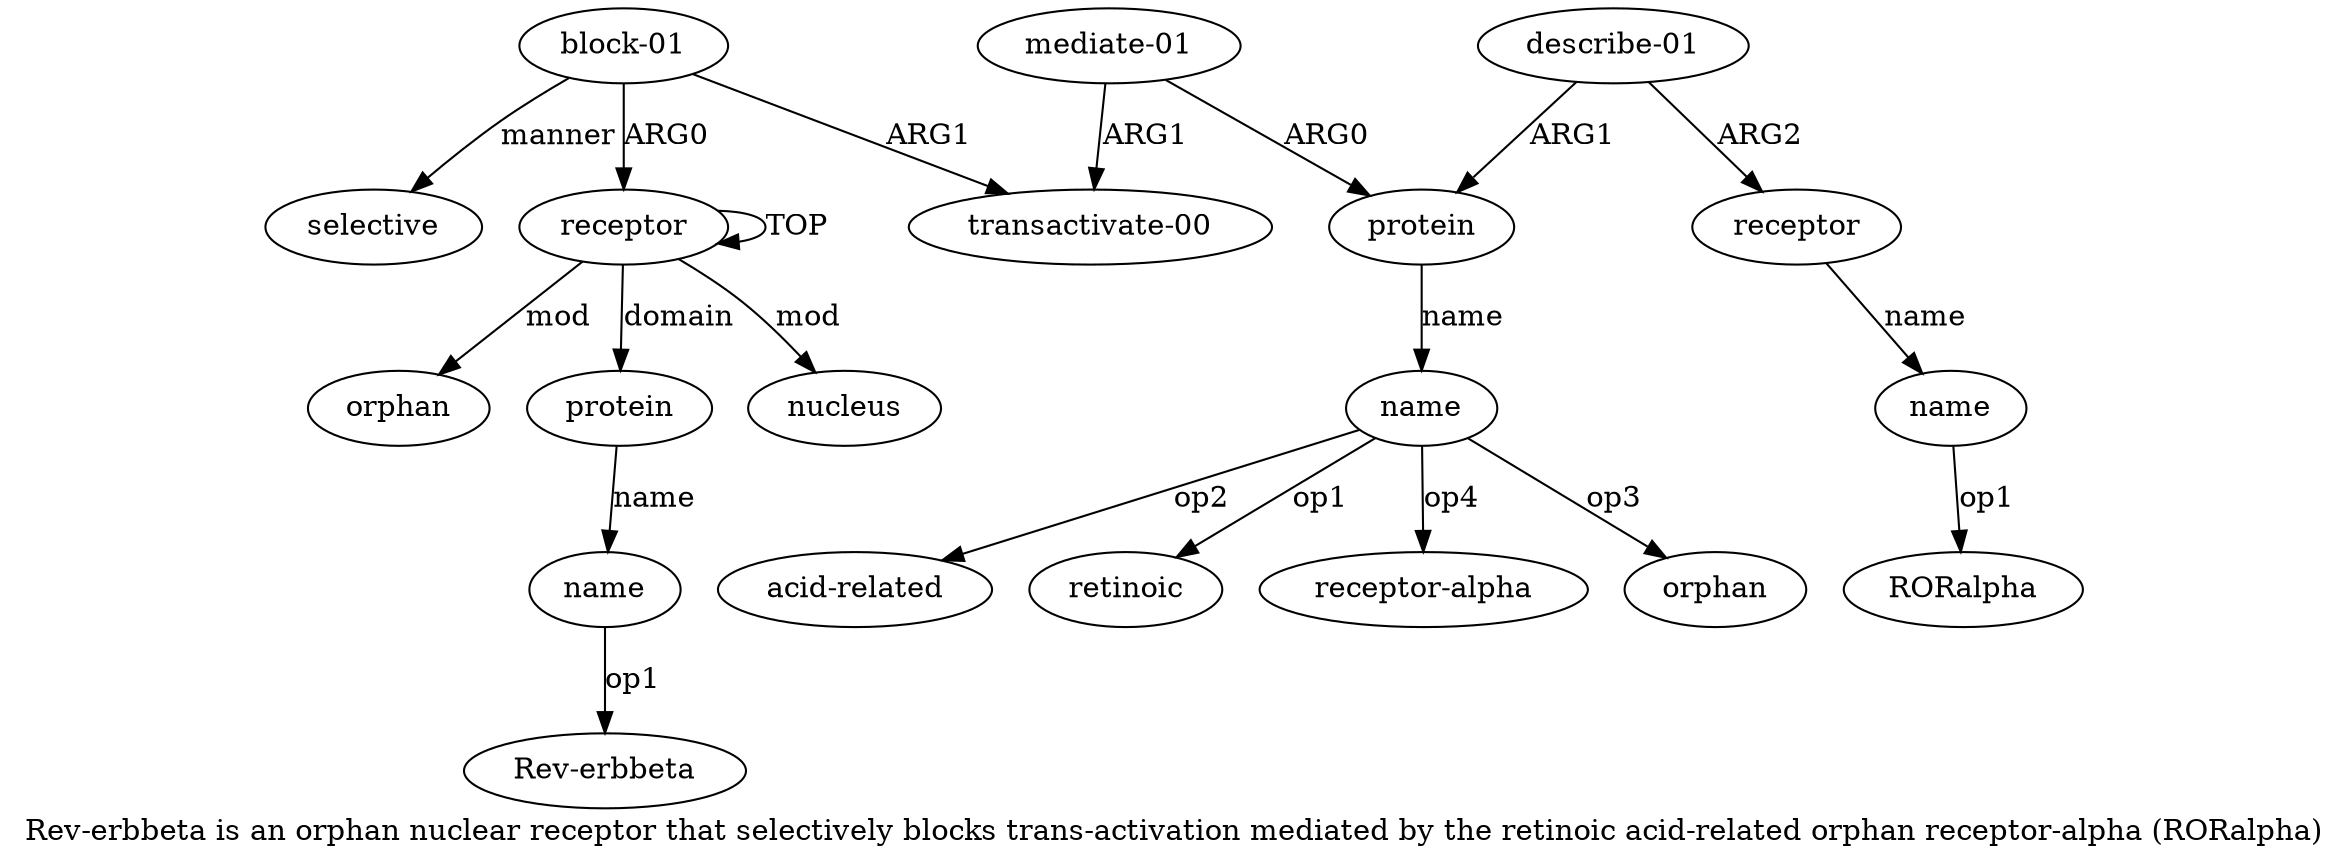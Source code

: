 digraph  {
	graph [label="Rev-erbbeta is an orphan nuclear receptor that selectively blocks trans-activation mediated by the retinoic acid-related orphan \
receptor-alpha (RORalpha)"];
	node [label="\N"];
	"a4 Rev-erbbeta"	 [color=black,
		gold_ind=-1,
		gold_label="Rev-erbbeta",
		label="Rev-erbbeta",
		test_ind=-1,
		test_label="Rev-erbbeta"];
	a11	 [color=black,
		gold_ind=11,
		gold_label=receptor,
		label=receptor,
		test_ind=11,
		test_label=receptor];
	a12	 [color=black,
		gold_ind=12,
		gold_label=name,
		label=name,
		test_ind=12,
		test_label=name];
	a11 -> a12 [key=0,
	color=black,
	gold_label=name,
	label=name,
	test_label=name];
a10 [color=black,
	gold_ind=10,
	gold_label="describe-01",
	label="describe-01",
	test_ind=10,
	test_label="describe-01"];
a10 -> a11 [key=0,
color=black,
gold_label=ARG2,
label=ARG2,
test_label=ARG2];
a8 [color=black,
gold_ind=8,
gold_label=protein,
label=protein,
test_ind=8,
test_label=protein];
a10 -> a8 [key=0,
color=black,
gold_label=ARG1,
label=ARG1,
test_label=ARG1];
a13 [color=black,
gold_ind=13,
gold_label=selective,
label=selective,
test_ind=13,
test_label=selective];
"a12 RORalpha" [color=black,
gold_ind=-1,
gold_label=RORalpha,
label=RORalpha,
test_ind=-1,
test_label=RORalpha];
a12 -> "a12 RORalpha" [key=0,
color=black,
gold_label=op1,
label=op1,
test_label=op1];
"a9 acid-related" [color=black,
gold_ind=-1,
gold_label="acid-related",
label="acid-related",
test_ind=-1,
test_label="acid-related"];
"a9 retinoic" [color=black,
gold_ind=-1,
gold_label=retinoic,
label=retinoic,
test_ind=-1,
test_label=retinoic];
"a9 receptor-alpha" [color=black,
gold_ind=-1,
gold_label="receptor-alpha",
label="receptor-alpha",
test_ind=-1,
test_label="receptor-alpha"];
a1 [color=black,
gold_ind=1,
gold_label=orphan,
label=orphan,
test_ind=1,
test_label=orphan];
a0 [color=black,
gold_ind=0,
gold_label=receptor,
label=receptor,
test_ind=0,
test_label=receptor];
a0 -> a1 [key=0,
color=black,
gold_label=mod,
label=mod,
test_label=mod];
a0 -> a0 [key=0,
color=black,
gold_label=TOP,
label=TOP,
test_label=TOP];
a3 [color=black,
gold_ind=3,
gold_label=protein,
label=protein,
test_ind=3,
test_label=protein];
a0 -> a3 [key=0,
color=black,
gold_label=domain,
label=domain,
test_label=domain];
a2 [color=black,
gold_ind=2,
gold_label=nucleus,
label=nucleus,
test_ind=2,
test_label=nucleus];
a0 -> a2 [key=0,
color=black,
gold_label=mod,
label=mod,
test_label=mod];
a4 [color=black,
gold_ind=4,
gold_label=name,
label=name,
test_ind=4,
test_label=name];
a3 -> a4 [key=0,
color=black,
gold_label=name,
label=name,
test_label=name];
a5 [color=black,
gold_ind=5,
gold_label="block-01",
label="block-01",
test_ind=5,
test_label="block-01"];
a5 -> a13 [key=0,
color=black,
gold_label=manner,
label=manner,
test_label=manner];
a5 -> a0 [key=0,
color=black,
gold_label=ARG0,
label=ARG0,
test_label=ARG0];
a6 [color=black,
gold_ind=6,
gold_label="transactivate-00",
label="transactivate-00",
test_ind=6,
test_label="transactivate-00"];
a5 -> a6 [key=0,
color=black,
gold_label=ARG1,
label=ARG1,
test_label=ARG1];
a4 -> "a4 Rev-erbbeta" [key=0,
color=black,
gold_label=op1,
label=op1,
test_label=op1];
a7 [color=black,
gold_ind=7,
gold_label="mediate-01",
label="mediate-01",
test_ind=7,
test_label="mediate-01"];
a7 -> a6 [key=0,
color=black,
gold_label=ARG1,
label=ARG1,
test_label=ARG1];
a7 -> a8 [key=0,
color=black,
gold_label=ARG0,
label=ARG0,
test_label=ARG0];
a9 [color=black,
gold_ind=9,
gold_label=name,
label=name,
test_ind=9,
test_label=name];
a9 -> "a9 acid-related" [key=0,
color=black,
gold_label=op2,
label=op2,
test_label=op2];
a9 -> "a9 retinoic" [key=0,
color=black,
gold_label=op1,
label=op1,
test_label=op1];
a9 -> "a9 receptor-alpha" [key=0,
color=black,
gold_label=op4,
label=op4,
test_label=op4];
"a9 orphan" [color=black,
gold_ind=-1,
gold_label=orphan,
label=orphan,
test_ind=-1,
test_label=orphan];
a9 -> "a9 orphan" [key=0,
color=black,
gold_label=op3,
label=op3,
test_label=op3];
a8 -> a9 [key=0,
color=black,
gold_label=name,
label=name,
test_label=name];
}
